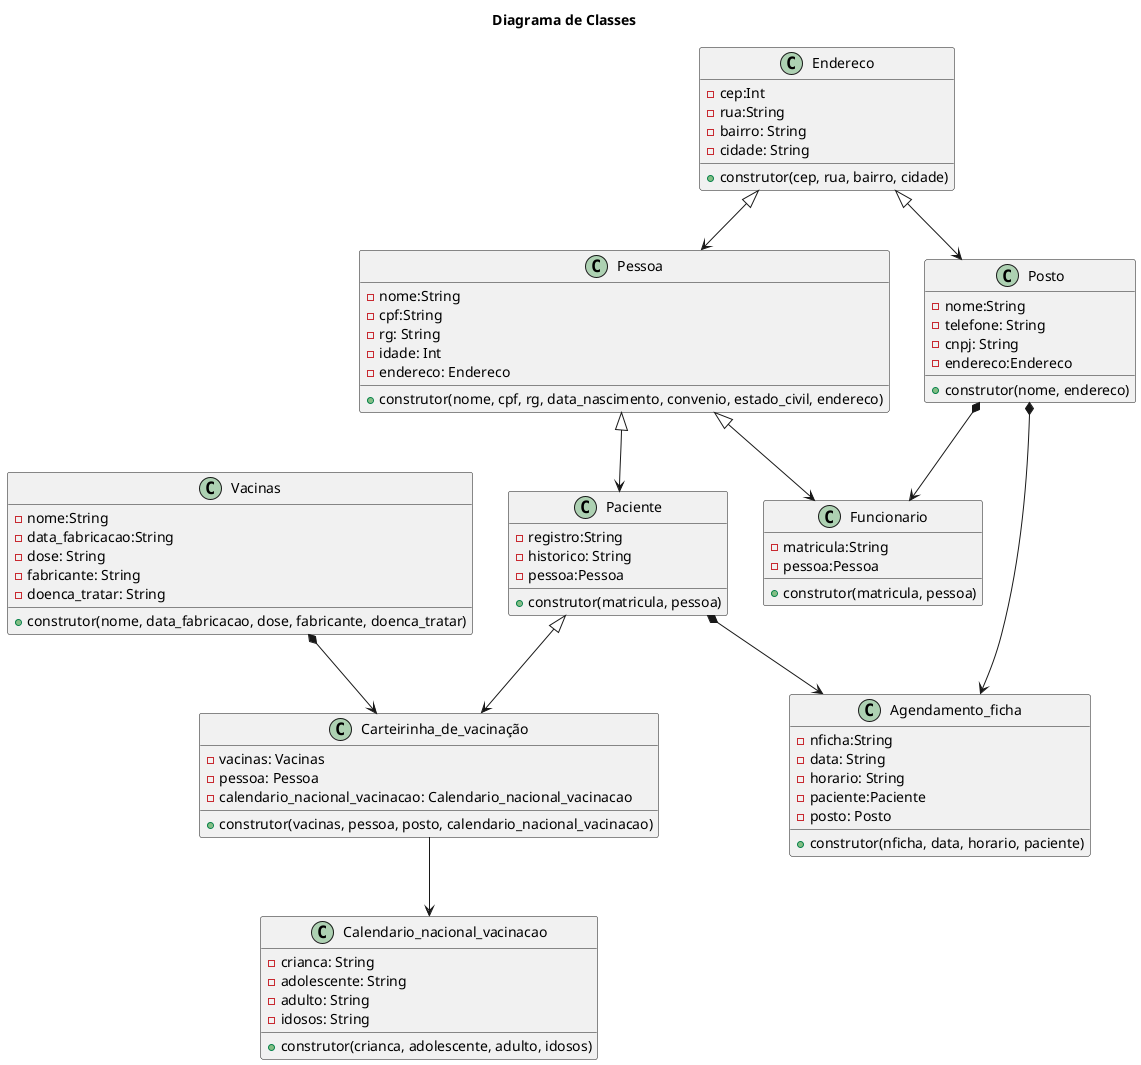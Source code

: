 @startuml herenca composicao

title Diagrama de Classes

class Pessoa{
    - nome:String
    - cpf:String
    - rg: String
    - idade: Int
    - endereco: Endereco
    + construtor(nome, cpf, rg, data_nascimento, convenio, estado_civil, endereco)
}

class Funcionario{
    - matricula:String
    - pessoa:Pessoa
    + construtor(matricula, pessoa)

}

class Paciente{
    - registro:String
    - historico: String
    - pessoa:Pessoa
    + construtor(matricula, pessoa)
    }

class Carteirinha_de_vacinação{
    - vacinas: Vacinas
    - pessoa: Pessoa
    - calendario_nacional_vacinacao: Calendario_nacional_vacinacao
    + construtor(vacinas, pessoa, posto, calendario_nacional_vacinacao)
} 
 

class Posto{
    - nome:String
    - telefone: String
    - cnpj: String
    - endereco:Endereco
    + construtor(nome, endereco)

}

class Calendario_nacional_vacinacao{
    - crianca: String
    - adolescente: String
    - adulto: String
    - idosos: String
    + construtor(crianca, adolescente, adulto, idosos)
} 

class Endereco{
    - cep:Int
    - rua:String
    - bairro: String
    - cidade: String
    + construtor(cep, rua, bairro, cidade)
}


class Vacinas{
    - nome:String
    - data_fabricacao:String
    - dose: String
    - fabricante: String
    - doenca_tratar: String
    + construtor(nome, data_fabricacao, dose, fabricante, doenca_tratar)
}



class Agendamento_ficha{
    - nficha:String
    - data: String
    - horario: String
    - paciente:Paciente
    - posto: Posto
    + construtor(nficha, data, horario, paciente)
    }

Pessoa <|--> Paciente
Pessoa <|--> Funcionario
Endereco <|--> Pessoa
Endereco <|--> Posto
Carteirinha_de_vacinação --> Calendario_nacional_vacinacao
Paciente <|--> Carteirinha_de_vacinação 

Posto *--> Funcionario
Posto *--> Agendamento_ficha
Vacinas *--> Carteirinha_de_vacinação
Paciente *--> Agendamento_ficha


@enduml 